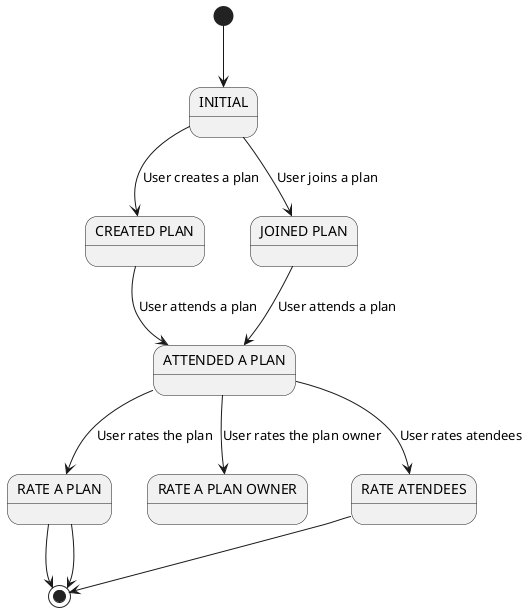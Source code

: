 @startuml
 
state INITIAL
state PLANCREATED as "CREATED PLAN"
state JOINEDPLAN as "JOINED PLAN"
state ATTENDPLAN as "ATTENDED A PLAN"
state RATEDPLAN as "RATE A PLAN"
state RATEDOWNER as "RATE A PLAN OWNER"
state RATEATENDEE as "RATE ATENDEES"

[*] --> INITIAL
INITIAL --> PLANCREATED : User creates a plan
INITIAL --> JOINEDPLAN : User joins a plan
PLANCREATED --> ATTENDPLAN : User attends a plan
JOINEDPLAN --> ATTENDPLAN : User attends a plan
ATTENDPLAN --> RATEDOWNER : User rates the plan owner
ATTENDPLAN --> RATEDPLAN : User rates the plan
ATTENDPLAN --> RATEATENDEE : User rates atendees
RATEDPLAN --> [*]
RATEDPLAN --> [*]
RATEATENDEE --> [*]

@enduml